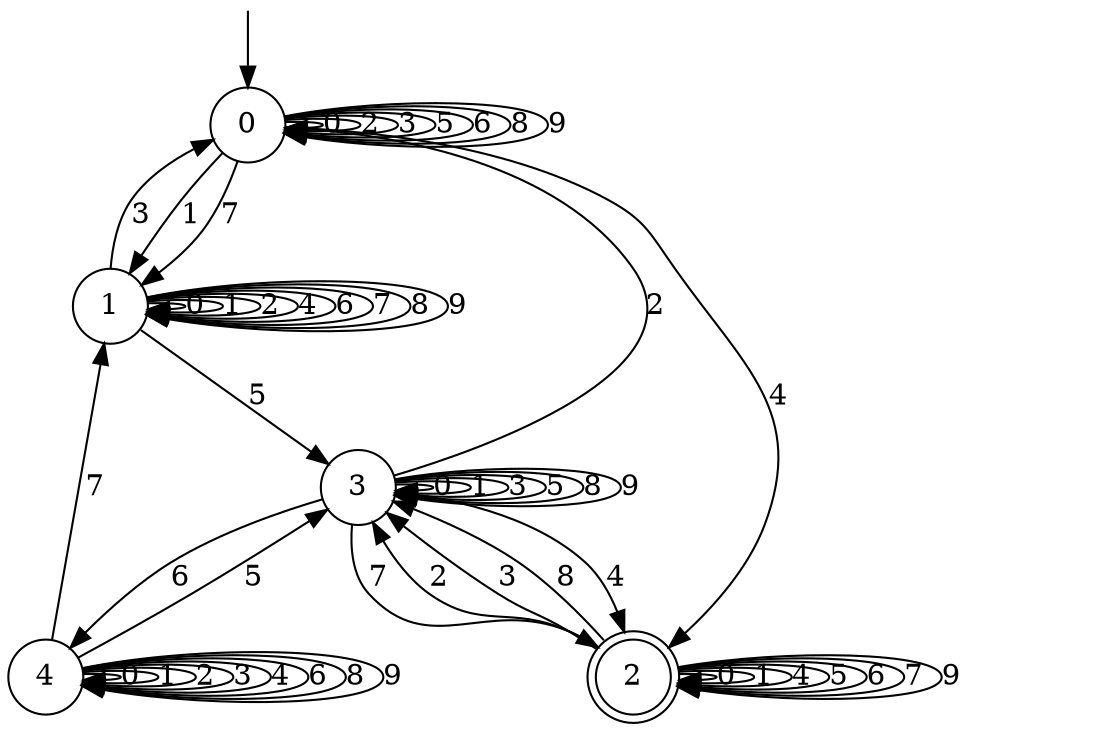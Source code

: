 digraph g {

	s0 [shape="circle" label="0"];
	s1 [shape="circle" label="1"];
	s2 [shape="doublecircle" label="2"];
	s3 [shape="circle" label="3"];
	s4 [shape="circle" label="4"];
	s0 -> s0 [label="0"];
	s0 -> s1 [label="1"];
	s0 -> s0 [label="2"];
	s0 -> s0 [label="3"];
	s0 -> s2 [label="4"];
	s0 -> s0 [label="5"];
	s0 -> s0 [label="6"];
	s0 -> s1 [label="7"];
	s0 -> s0 [label="8"];
	s0 -> s0 [label="9"];
	s1 -> s1 [label="0"];
	s1 -> s1 [label="1"];
	s1 -> s1 [label="2"];
	s1 -> s0 [label="3"];
	s1 -> s1 [label="4"];
	s1 -> s3 [label="5"];
	s1 -> s1 [label="6"];
	s1 -> s1 [label="7"];
	s1 -> s1 [label="8"];
	s1 -> s1 [label="9"];
	s2 -> s2 [label="0"];
	s2 -> s2 [label="1"];
	s2 -> s3 [label="2"];
	s2 -> s3 [label="3"];
	s2 -> s2 [label="4"];
	s2 -> s2 [label="5"];
	s2 -> s2 [label="6"];
	s2 -> s2 [label="7"];
	s2 -> s3 [label="8"];
	s2 -> s2 [label="9"];
	s3 -> s3 [label="0"];
	s3 -> s3 [label="1"];
	s3 -> s0 [label="2"];
	s3 -> s3 [label="3"];
	s3 -> s2 [label="4"];
	s3 -> s3 [label="5"];
	s3 -> s4 [label="6"];
	s3 -> s2 [label="7"];
	s3 -> s3 [label="8"];
	s3 -> s3 [label="9"];
	s4 -> s4 [label="0"];
	s4 -> s4 [label="1"];
	s4 -> s4 [label="2"];
	s4 -> s4 [label="3"];
	s4 -> s4 [label="4"];
	s4 -> s3 [label="5"];
	s4 -> s4 [label="6"];
	s4 -> s1 [label="7"];
	s4 -> s4 [label="8"];
	s4 -> s4 [label="9"];

__start0 [label="" shape="none" width="0" height="0"];
__start0 -> s0;

}
